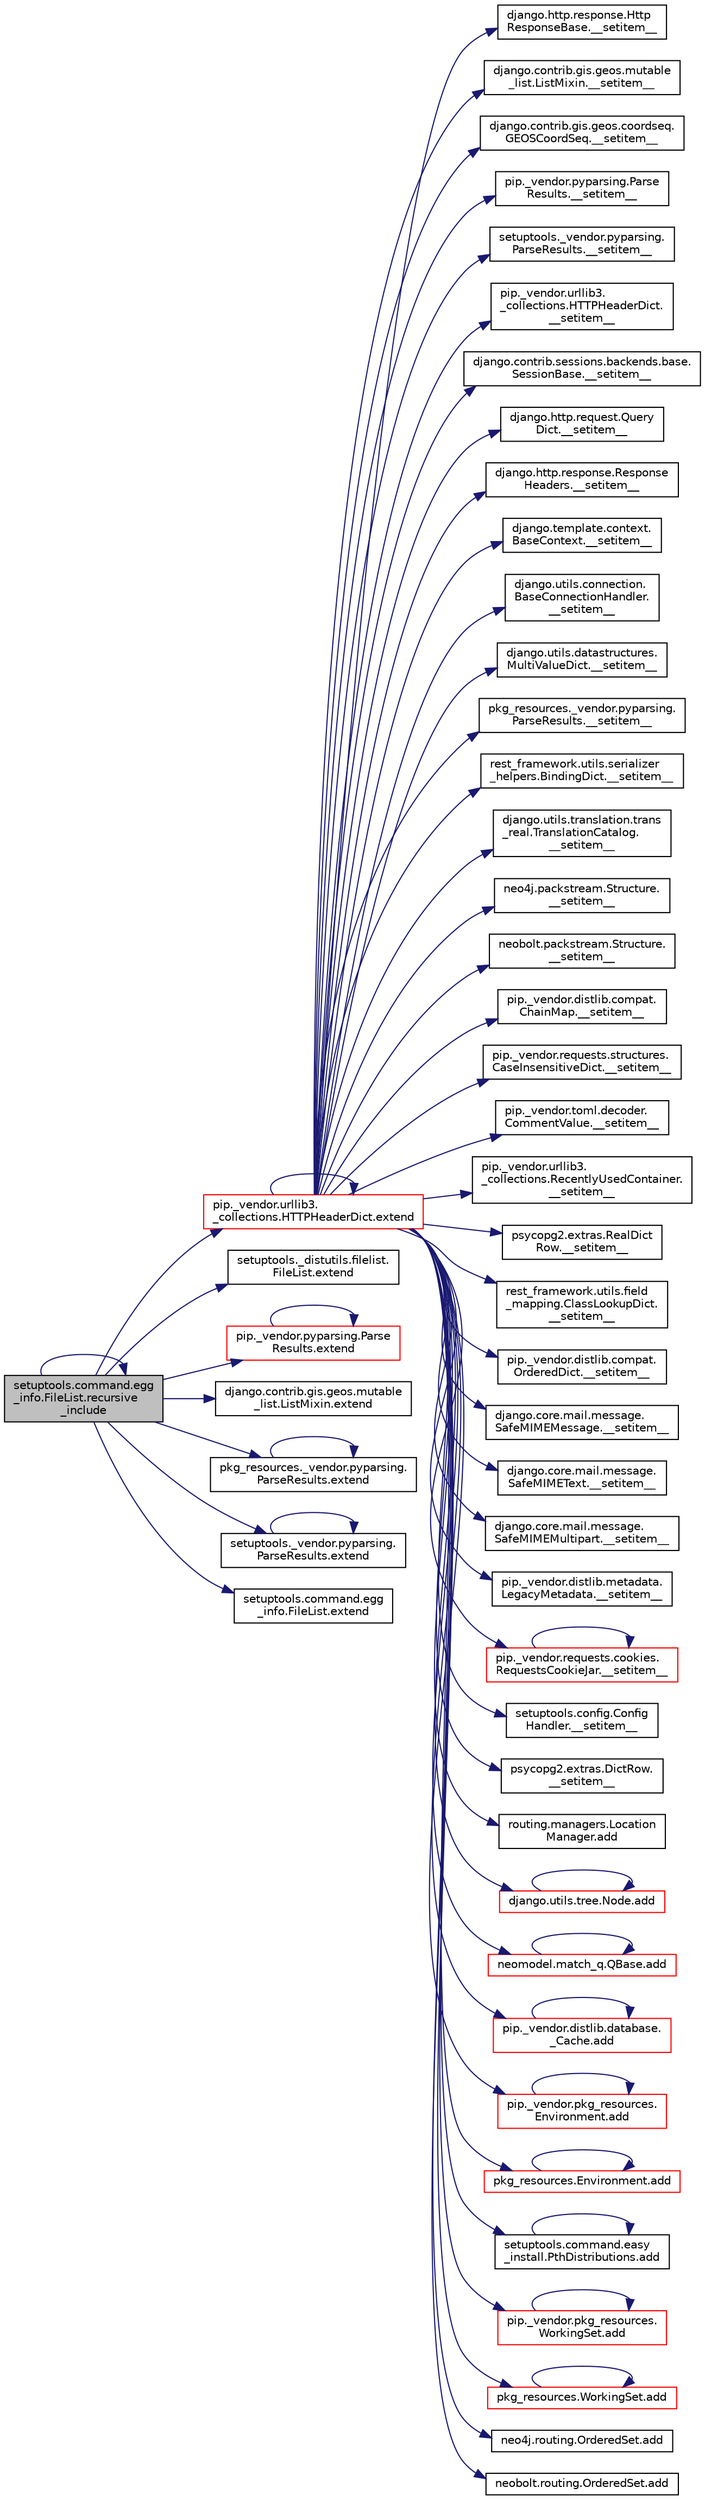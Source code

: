 digraph "setuptools.command.egg_info.FileList.recursive_include"
{
 // LATEX_PDF_SIZE
  edge [fontname="Helvetica",fontsize="10",labelfontname="Helvetica",labelfontsize="10"];
  node [fontname="Helvetica",fontsize="10",shape=record];
  rankdir="LR";
  Node1 [label="setuptools.command.egg\l_info.FileList.recursive\l_include",height=0.2,width=0.4,color="black", fillcolor="grey75", style="filled", fontcolor="black",tooltip=" "];
  Node1 -> Node2 [color="midnightblue",fontsize="10",style="solid",fontname="Helvetica"];
  Node2 [label="pip._vendor.urllib3.\l_collections.HTTPHeaderDict.extend",height=0.2,width=0.4,color="red", fillcolor="white", style="filled",URL="$d8/dc7/classpip_1_1__vendor_1_1urllib3_1_1__collections_1_1_h_t_t_p_header_dict.html#a04ea7ef53fe3916a040ec0e8cacc6581",tooltip=" "];
  Node2 -> Node3 [color="midnightblue",fontsize="10",style="solid",fontname="Helvetica"];
  Node3 [label="django.http.response.Http\lResponseBase.__setitem__",height=0.2,width=0.4,color="black", fillcolor="white", style="filled",URL="$dd/db4/classdjango_1_1http_1_1response_1_1_http_response_base.html#af71c37e97f7881bb51369941a99c6ecb",tooltip=" "];
  Node2 -> Node4 [color="midnightblue",fontsize="10",style="solid",fontname="Helvetica"];
  Node4 [label="django.contrib.gis.geos.mutable\l_list.ListMixin.__setitem__",height=0.2,width=0.4,color="black", fillcolor="white", style="filled",URL="$d5/d0e/classdjango_1_1contrib_1_1gis_1_1geos_1_1mutable__list_1_1_list_mixin.html#a54944c44e76ca9dc21c8ae4b244a2be4",tooltip=" "];
  Node2 -> Node5 [color="midnightblue",fontsize="10",style="solid",fontname="Helvetica"];
  Node5 [label="django.contrib.gis.geos.coordseq.\lGEOSCoordSeq.__setitem__",height=0.2,width=0.4,color="black", fillcolor="white", style="filled",URL="$d5/d0c/classdjango_1_1contrib_1_1gis_1_1geos_1_1coordseq_1_1_g_e_o_s_coord_seq.html#a12ddd570a86b39c108d18cb39af54167",tooltip=" "];
  Node2 -> Node6 [color="midnightblue",fontsize="10",style="solid",fontname="Helvetica"];
  Node6 [label="pip._vendor.pyparsing.Parse\lResults.__setitem__",height=0.2,width=0.4,color="black", fillcolor="white", style="filled",URL="$d3/d5b/classpip_1_1__vendor_1_1pyparsing_1_1_parse_results.html#ab188dc340b34d61e245c9cd15686bb46",tooltip=" "];
  Node2 -> Node7 [color="midnightblue",fontsize="10",style="solid",fontname="Helvetica"];
  Node7 [label="setuptools._vendor.pyparsing.\lParseResults.__setitem__",height=0.2,width=0.4,color="black", fillcolor="white", style="filled",URL="$df/d77/classsetuptools_1_1__vendor_1_1pyparsing_1_1_parse_results.html#ae10b62f50b58cd72e321341128fc2ea0",tooltip=" "];
  Node2 -> Node8 [color="midnightblue",fontsize="10",style="solid",fontname="Helvetica"];
  Node8 [label="pip._vendor.urllib3.\l_collections.HTTPHeaderDict.\l__setitem__",height=0.2,width=0.4,color="black", fillcolor="white", style="filled",URL="$d8/dc7/classpip_1_1__vendor_1_1urllib3_1_1__collections_1_1_h_t_t_p_header_dict.html#ab1dfb08764252d6536e4ec37c019adbf",tooltip=" "];
  Node2 -> Node9 [color="midnightblue",fontsize="10",style="solid",fontname="Helvetica"];
  Node9 [label="django.contrib.sessions.backends.base.\lSessionBase.__setitem__",height=0.2,width=0.4,color="black", fillcolor="white", style="filled",URL="$d1/d6e/classdjango_1_1contrib_1_1sessions_1_1backends_1_1base_1_1_session_base.html#a5dedca48bb99798d8c5729bc285eff94",tooltip=" "];
  Node2 -> Node10 [color="midnightblue",fontsize="10",style="solid",fontname="Helvetica"];
  Node10 [label="django.http.request.Query\lDict.__setitem__",height=0.2,width=0.4,color="black", fillcolor="white", style="filled",URL="$d3/dd6/classdjango_1_1http_1_1request_1_1_query_dict.html#ab7946b52ae959bdb6244a4f6048a232e",tooltip=" "];
  Node2 -> Node11 [color="midnightblue",fontsize="10",style="solid",fontname="Helvetica"];
  Node11 [label="django.http.response.Response\lHeaders.__setitem__",height=0.2,width=0.4,color="black", fillcolor="white", style="filled",URL="$d9/d00/classdjango_1_1http_1_1response_1_1_response_headers.html#a08562b1ed6d0299fe0a7e8d8643cff5b",tooltip=" "];
  Node2 -> Node12 [color="midnightblue",fontsize="10",style="solid",fontname="Helvetica"];
  Node12 [label="django.template.context.\lBaseContext.__setitem__",height=0.2,width=0.4,color="black", fillcolor="white", style="filled",URL="$d9/da5/classdjango_1_1template_1_1context_1_1_base_context.html#a69265309f567d1742da68efe3775b9af",tooltip=" "];
  Node2 -> Node13 [color="midnightblue",fontsize="10",style="solid",fontname="Helvetica"];
  Node13 [label="django.utils.connection.\lBaseConnectionHandler.\l__setitem__",height=0.2,width=0.4,color="black", fillcolor="white", style="filled",URL="$df/db2/classdjango_1_1utils_1_1connection_1_1_base_connection_handler.html#a2fdad2a66bf96b1543fbfc27e49b8454",tooltip=" "];
  Node2 -> Node14 [color="midnightblue",fontsize="10",style="solid",fontname="Helvetica"];
  Node14 [label="django.utils.datastructures.\lMultiValueDict.__setitem__",height=0.2,width=0.4,color="black", fillcolor="white", style="filled",URL="$d5/d02/classdjango_1_1utils_1_1datastructures_1_1_multi_value_dict.html#a9483434b2f8c47420e6ee9e73857858a",tooltip=" "];
  Node2 -> Node15 [color="midnightblue",fontsize="10",style="solid",fontname="Helvetica"];
  Node15 [label="pkg_resources._vendor.pyparsing.\lParseResults.__setitem__",height=0.2,width=0.4,color="black", fillcolor="white", style="filled",URL="$d3/d93/classpkg__resources_1_1__vendor_1_1pyparsing_1_1_parse_results.html#add107f9bf8d6fcb3d1287e42d2e54a1f",tooltip=" "];
  Node2 -> Node16 [color="midnightblue",fontsize="10",style="solid",fontname="Helvetica"];
  Node16 [label="rest_framework.utils.serializer\l_helpers.BindingDict.__setitem__",height=0.2,width=0.4,color="black", fillcolor="white", style="filled",URL="$d3/d67/classrest__framework_1_1utils_1_1serializer__helpers_1_1_binding_dict.html#aa44f75d6f4fca17aeb8e1e7dcd3d4db2",tooltip=" "];
  Node2 -> Node17 [color="midnightblue",fontsize="10",style="solid",fontname="Helvetica"];
  Node17 [label="django.utils.translation.trans\l_real.TranslationCatalog.\l__setitem__",height=0.2,width=0.4,color="black", fillcolor="white", style="filled",URL="$dd/d59/classdjango_1_1utils_1_1translation_1_1trans__real_1_1_translation_catalog.html#a66e1f631aeb9313fb01e7d0095cf2ecb",tooltip=" "];
  Node2 -> Node18 [color="midnightblue",fontsize="10",style="solid",fontname="Helvetica"];
  Node18 [label="neo4j.packstream.Structure.\l__setitem__",height=0.2,width=0.4,color="black", fillcolor="white", style="filled",URL="$d4/d92/classneo4j_1_1packstream_1_1_structure.html#a66f1d7a01ccf2cc8ecc212916b1bfcef",tooltip=" "];
  Node2 -> Node19 [color="midnightblue",fontsize="10",style="solid",fontname="Helvetica"];
  Node19 [label="neobolt.packstream.Structure.\l__setitem__",height=0.2,width=0.4,color="black", fillcolor="white", style="filled",URL="$d1/d7a/classneobolt_1_1packstream_1_1_structure.html#a1f9dabacd14de60142da576d8a920fab",tooltip=" "];
  Node2 -> Node20 [color="midnightblue",fontsize="10",style="solid",fontname="Helvetica"];
  Node20 [label="pip._vendor.distlib.compat.\lChainMap.__setitem__",height=0.2,width=0.4,color="black", fillcolor="white", style="filled",URL="$d2/d2d/classpip_1_1__vendor_1_1distlib_1_1compat_1_1_chain_map.html#a9dda76e67f06f60cd32e6ffec1d2a6fa",tooltip=" "];
  Node2 -> Node21 [color="midnightblue",fontsize="10",style="solid",fontname="Helvetica"];
  Node21 [label="pip._vendor.requests.structures.\lCaseInsensitiveDict.__setitem__",height=0.2,width=0.4,color="black", fillcolor="white", style="filled",URL="$d3/de3/classpip_1_1__vendor_1_1requests_1_1structures_1_1_case_insensitive_dict.html#a16c056f286a68dde67716640b97c807b",tooltip=" "];
  Node2 -> Node22 [color="midnightblue",fontsize="10",style="solid",fontname="Helvetica"];
  Node22 [label="pip._vendor.toml.decoder.\lCommentValue.__setitem__",height=0.2,width=0.4,color="black", fillcolor="white", style="filled",URL="$d6/d59/classpip_1_1__vendor_1_1toml_1_1decoder_1_1_comment_value.html#aebec37cd806643d85e1bdefaa3f5d610",tooltip=" "];
  Node2 -> Node23 [color="midnightblue",fontsize="10",style="solid",fontname="Helvetica"];
  Node23 [label="pip._vendor.urllib3.\l_collections.RecentlyUsedContainer.\l__setitem__",height=0.2,width=0.4,color="black", fillcolor="white", style="filled",URL="$d3/df5/classpip_1_1__vendor_1_1urllib3_1_1__collections_1_1_recently_used_container.html#a4dfbdf0e6ca22811b5e541392fd53a72",tooltip=" "];
  Node2 -> Node24 [color="midnightblue",fontsize="10",style="solid",fontname="Helvetica"];
  Node24 [label="psycopg2.extras.RealDict\lRow.__setitem__",height=0.2,width=0.4,color="black", fillcolor="white", style="filled",URL="$dd/d32/classpsycopg2_1_1extras_1_1_real_dict_row.html#a5cc79d962780119f4a94278fbb3479e1",tooltip=" "];
  Node2 -> Node25 [color="midnightblue",fontsize="10",style="solid",fontname="Helvetica"];
  Node25 [label="rest_framework.utils.field\l_mapping.ClassLookupDict.\l__setitem__",height=0.2,width=0.4,color="black", fillcolor="white", style="filled",URL="$d9/d64/classrest__framework_1_1utils_1_1field__mapping_1_1_class_lookup_dict.html#a17447de5405d7e05fb25f91c003298a0",tooltip=" "];
  Node2 -> Node26 [color="midnightblue",fontsize="10",style="solid",fontname="Helvetica"];
  Node26 [label="pip._vendor.distlib.compat.\lOrderedDict.__setitem__",height=0.2,width=0.4,color="black", fillcolor="white", style="filled",URL="$d8/dae/classpip_1_1__vendor_1_1distlib_1_1compat_1_1_ordered_dict.html#a6ab8a22c72107501120695539e652957",tooltip=" "];
  Node2 -> Node27 [color="midnightblue",fontsize="10",style="solid",fontname="Helvetica"];
  Node27 [label="django.core.mail.message.\lSafeMIMEMessage.__setitem__",height=0.2,width=0.4,color="black", fillcolor="white", style="filled",URL="$dc/dcb/classdjango_1_1core_1_1mail_1_1message_1_1_safe_m_i_m_e_message.html#acb1e2c2ec1e9c382e9ca0984201fd71f",tooltip=" "];
  Node2 -> Node28 [color="midnightblue",fontsize="10",style="solid",fontname="Helvetica"];
  Node28 [label="django.core.mail.message.\lSafeMIMEText.__setitem__",height=0.2,width=0.4,color="black", fillcolor="white", style="filled",URL="$d4/dbd/classdjango_1_1core_1_1mail_1_1message_1_1_safe_m_i_m_e_text.html#a133a6bee325bab7a2bf36d6eccea1196",tooltip=" "];
  Node2 -> Node29 [color="midnightblue",fontsize="10",style="solid",fontname="Helvetica"];
  Node29 [label="django.core.mail.message.\lSafeMIMEMultipart.__setitem__",height=0.2,width=0.4,color="black", fillcolor="white", style="filled",URL="$df/d61/classdjango_1_1core_1_1mail_1_1message_1_1_safe_m_i_m_e_multipart.html#a07e9eff15d8a40f10ff6c3218cf9f9bb",tooltip=" "];
  Node2 -> Node30 [color="midnightblue",fontsize="10",style="solid",fontname="Helvetica"];
  Node30 [label="pip._vendor.distlib.metadata.\lLegacyMetadata.__setitem__",height=0.2,width=0.4,color="black", fillcolor="white", style="filled",URL="$d3/dc5/classpip_1_1__vendor_1_1distlib_1_1metadata_1_1_legacy_metadata.html#a247dd6e5ed048e357c5880358e484de9",tooltip=" "];
  Node2 -> Node31 [color="midnightblue",fontsize="10",style="solid",fontname="Helvetica"];
  Node31 [label="pip._vendor.requests.cookies.\lRequestsCookieJar.__setitem__",height=0.2,width=0.4,color="red", fillcolor="white", style="filled",URL="$d9/d08/classpip_1_1__vendor_1_1requests_1_1cookies_1_1_requests_cookie_jar.html#aa3ae937fbc242ed0018f8da038f73363",tooltip=" "];
  Node31 -> Node31 [color="midnightblue",fontsize="10",style="solid",fontname="Helvetica"];
  Node2 -> Node105 [color="midnightblue",fontsize="10",style="solid",fontname="Helvetica"];
  Node105 [label="setuptools.config.Config\lHandler.__setitem__",height=0.2,width=0.4,color="black", fillcolor="white", style="filled",URL="$d2/d75/classsetuptools_1_1config_1_1_config_handler.html#a972a9b2d1f6a6782ad900b58a63092d5",tooltip=" "];
  Node2 -> Node106 [color="midnightblue",fontsize="10",style="solid",fontname="Helvetica"];
  Node106 [label="psycopg2.extras.DictRow.\l__setitem__",height=0.2,width=0.4,color="black", fillcolor="white", style="filled",URL="$dc/d7b/classpsycopg2_1_1extras_1_1_dict_row.html#aa97c30b90d6c30849bc8dfa31728daaf",tooltip=" "];
  Node2 -> Node107 [color="midnightblue",fontsize="10",style="solid",fontname="Helvetica"];
  Node107 [label="routing.managers.Location\lManager.add",height=0.2,width=0.4,color="black", fillcolor="white", style="filled",URL="$d4/d05/classrouting_1_1managers_1_1_location_manager.html#a0e379ba61e042a6233a6a213622126f8",tooltip=" "];
  Node2 -> Node108 [color="midnightblue",fontsize="10",style="solid",fontname="Helvetica"];
  Node108 [label="django.utils.tree.Node.add",height=0.2,width=0.4,color="red", fillcolor="white", style="filled",URL="$d3/d76/classdjango_1_1utils_1_1tree_1_1_node.html#ae1010ad26ddf8dc21be829eacb2914c6",tooltip=" "];
  Node108 -> Node108 [color="midnightblue",fontsize="10",style="solid",fontname="Helvetica"];
  Node2 -> Node111 [color="midnightblue",fontsize="10",style="solid",fontname="Helvetica"];
  Node111 [label="neomodel.match_q.QBase.add",height=0.2,width=0.4,color="red", fillcolor="white", style="filled",URL="$de/dc8/classneomodel_1_1match__q_1_1_q_base.html#ad73a352adfb8d3f824a02307054b89e6",tooltip=" "];
  Node111 -> Node111 [color="midnightblue",fontsize="10",style="solid",fontname="Helvetica"];
  Node2 -> Node112 [color="midnightblue",fontsize="10",style="solid",fontname="Helvetica"];
  Node112 [label="pip._vendor.distlib.database.\l_Cache.add",height=0.2,width=0.4,color="red", fillcolor="white", style="filled",URL="$d8/dcd/classpip_1_1__vendor_1_1distlib_1_1database_1_1___cache.html#a98296c2e1af8395fc035df3fdfc400fc",tooltip=" "];
  Node112 -> Node112 [color="midnightblue",fontsize="10",style="solid",fontname="Helvetica"];
  Node2 -> Node180 [color="midnightblue",fontsize="10",style="solid",fontname="Helvetica"];
  Node180 [label="pip._vendor.pkg_resources.\lEnvironment.add",height=0.2,width=0.4,color="red", fillcolor="white", style="filled",URL="$de/d79/classpip_1_1__vendor_1_1pkg__resources_1_1_environment.html#a81284f46d9fa7b21a5f9a4e710fe80cf",tooltip=" "];
  Node180 -> Node180 [color="midnightblue",fontsize="10",style="solid",fontname="Helvetica"];
  Node2 -> Node186 [color="midnightblue",fontsize="10",style="solid",fontname="Helvetica"];
  Node186 [label="pkg_resources.Environment.add",height=0.2,width=0.4,color="red", fillcolor="white", style="filled",URL="$dd/d81/classpkg__resources_1_1_environment.html#a0ba8999abdb4cbc7a1965766560197fc",tooltip=" "];
  Node186 -> Node186 [color="midnightblue",fontsize="10",style="solid",fontname="Helvetica"];
  Node2 -> Node187 [color="midnightblue",fontsize="10",style="solid",fontname="Helvetica"];
  Node187 [label="setuptools.command.easy\l_install.PthDistributions.add",height=0.2,width=0.4,color="black", fillcolor="white", style="filled",URL="$d2/d49/classsetuptools_1_1command_1_1easy__install_1_1_pth_distributions.html#a9225a5df3c1a4af13a45aa4d92e83cbf",tooltip=" "];
  Node187 -> Node187 [color="midnightblue",fontsize="10",style="solid",fontname="Helvetica"];
  Node2 -> Node188 [color="midnightblue",fontsize="10",style="solid",fontname="Helvetica"];
  Node188 [label="pip._vendor.pkg_resources.\lWorkingSet.add",height=0.2,width=0.4,color="red", fillcolor="white", style="filled",URL="$da/d4f/classpip_1_1__vendor_1_1pkg__resources_1_1_working_set.html#a721315d2a4a0a3ead71bf8d1b83261ce",tooltip=" "];
  Node188 -> Node188 [color="midnightblue",fontsize="10",style="solid",fontname="Helvetica"];
  Node2 -> Node191 [color="midnightblue",fontsize="10",style="solid",fontname="Helvetica"];
  Node191 [label="pkg_resources.WorkingSet.add",height=0.2,width=0.4,color="red", fillcolor="white", style="filled",URL="$d5/d96/classpkg__resources_1_1_working_set.html#ab12bd19b39a01d6013544ab543401a16",tooltip=" "];
  Node191 -> Node191 [color="midnightblue",fontsize="10",style="solid",fontname="Helvetica"];
  Node2 -> Node192 [color="midnightblue",fontsize="10",style="solid",fontname="Helvetica"];
  Node192 [label="neo4j.routing.OrderedSet.add",height=0.2,width=0.4,color="black", fillcolor="white", style="filled",URL="$da/d21/classneo4j_1_1routing_1_1_ordered_set.html#afe936373bcfa8bfbc9393f93c2412ec3",tooltip=" "];
  Node2 -> Node193 [color="midnightblue",fontsize="10",style="solid",fontname="Helvetica"];
  Node193 [label="neobolt.routing.OrderedSet.add",height=0.2,width=0.4,color="black", fillcolor="white", style="filled",URL="$de/d18/classneobolt_1_1routing_1_1_ordered_set.html#aab9d20be2357ea7f0a95de4b0e0ee03f",tooltip=" "];
  Node2 -> Node2 [color="midnightblue",fontsize="10",style="solid",fontname="Helvetica"];
  Node1 -> Node5564 [color="midnightblue",fontsize="10",style="solid",fontname="Helvetica"];
  Node5564 [label="setuptools._distutils.filelist.\lFileList.extend",height=0.2,width=0.4,color="black", fillcolor="white", style="filled",URL="$dd/d97/classsetuptools_1_1__distutils_1_1filelist_1_1_file_list.html#a857522eaf9de6edd66fc3937bf0af493",tooltip=" "];
  Node1 -> Node5565 [color="midnightblue",fontsize="10",style="solid",fontname="Helvetica"];
  Node5565 [label="pip._vendor.pyparsing.Parse\lResults.extend",height=0.2,width=0.4,color="red", fillcolor="white", style="filled",URL="$d3/d5b/classpip_1_1__vendor_1_1pyparsing_1_1_parse_results.html#acd6c647ae66379e661f5c348d714e0e9",tooltip=" "];
  Node5565 -> Node5565 [color="midnightblue",fontsize="10",style="solid",fontname="Helvetica"];
  Node1 -> Node5576 [color="midnightblue",fontsize="10",style="solid",fontname="Helvetica"];
  Node5576 [label="django.contrib.gis.geos.mutable\l_list.ListMixin.extend",height=0.2,width=0.4,color="black", fillcolor="white", style="filled",URL="$d5/d0e/classdjango_1_1contrib_1_1gis_1_1geos_1_1mutable__list_1_1_list_mixin.html#ab6b45a1aed7ba75685b6da9945f9ee39",tooltip=" "];
  Node1 -> Node5577 [color="midnightblue",fontsize="10",style="solid",fontname="Helvetica"];
  Node5577 [label="pkg_resources._vendor.pyparsing.\lParseResults.extend",height=0.2,width=0.4,color="black", fillcolor="white", style="filled",URL="$d3/d93/classpkg__resources_1_1__vendor_1_1pyparsing_1_1_parse_results.html#ab364b8acde3167bcd176f82ea6e1b422",tooltip=" "];
  Node5577 -> Node5577 [color="midnightblue",fontsize="10",style="solid",fontname="Helvetica"];
  Node1 -> Node5578 [color="midnightblue",fontsize="10",style="solid",fontname="Helvetica"];
  Node5578 [label="setuptools._vendor.pyparsing.\lParseResults.extend",height=0.2,width=0.4,color="black", fillcolor="white", style="filled",URL="$df/d77/classsetuptools_1_1__vendor_1_1pyparsing_1_1_parse_results.html#a8963c59894060ca9d0dc2c906f8d57d9",tooltip=" "];
  Node5578 -> Node5578 [color="midnightblue",fontsize="10",style="solid",fontname="Helvetica"];
  Node1 -> Node5579 [color="midnightblue",fontsize="10",style="solid",fontname="Helvetica"];
  Node5579 [label="setuptools.command.egg\l_info.FileList.extend",height=0.2,width=0.4,color="black", fillcolor="white", style="filled",URL="$d1/df1/classsetuptools_1_1command_1_1egg__info_1_1_file_list.html#a1fc25e5103545c7a0fbb613b72cc89e6",tooltip=" "];
  Node1 -> Node1 [color="midnightblue",fontsize="10",style="solid",fontname="Helvetica"];
}

